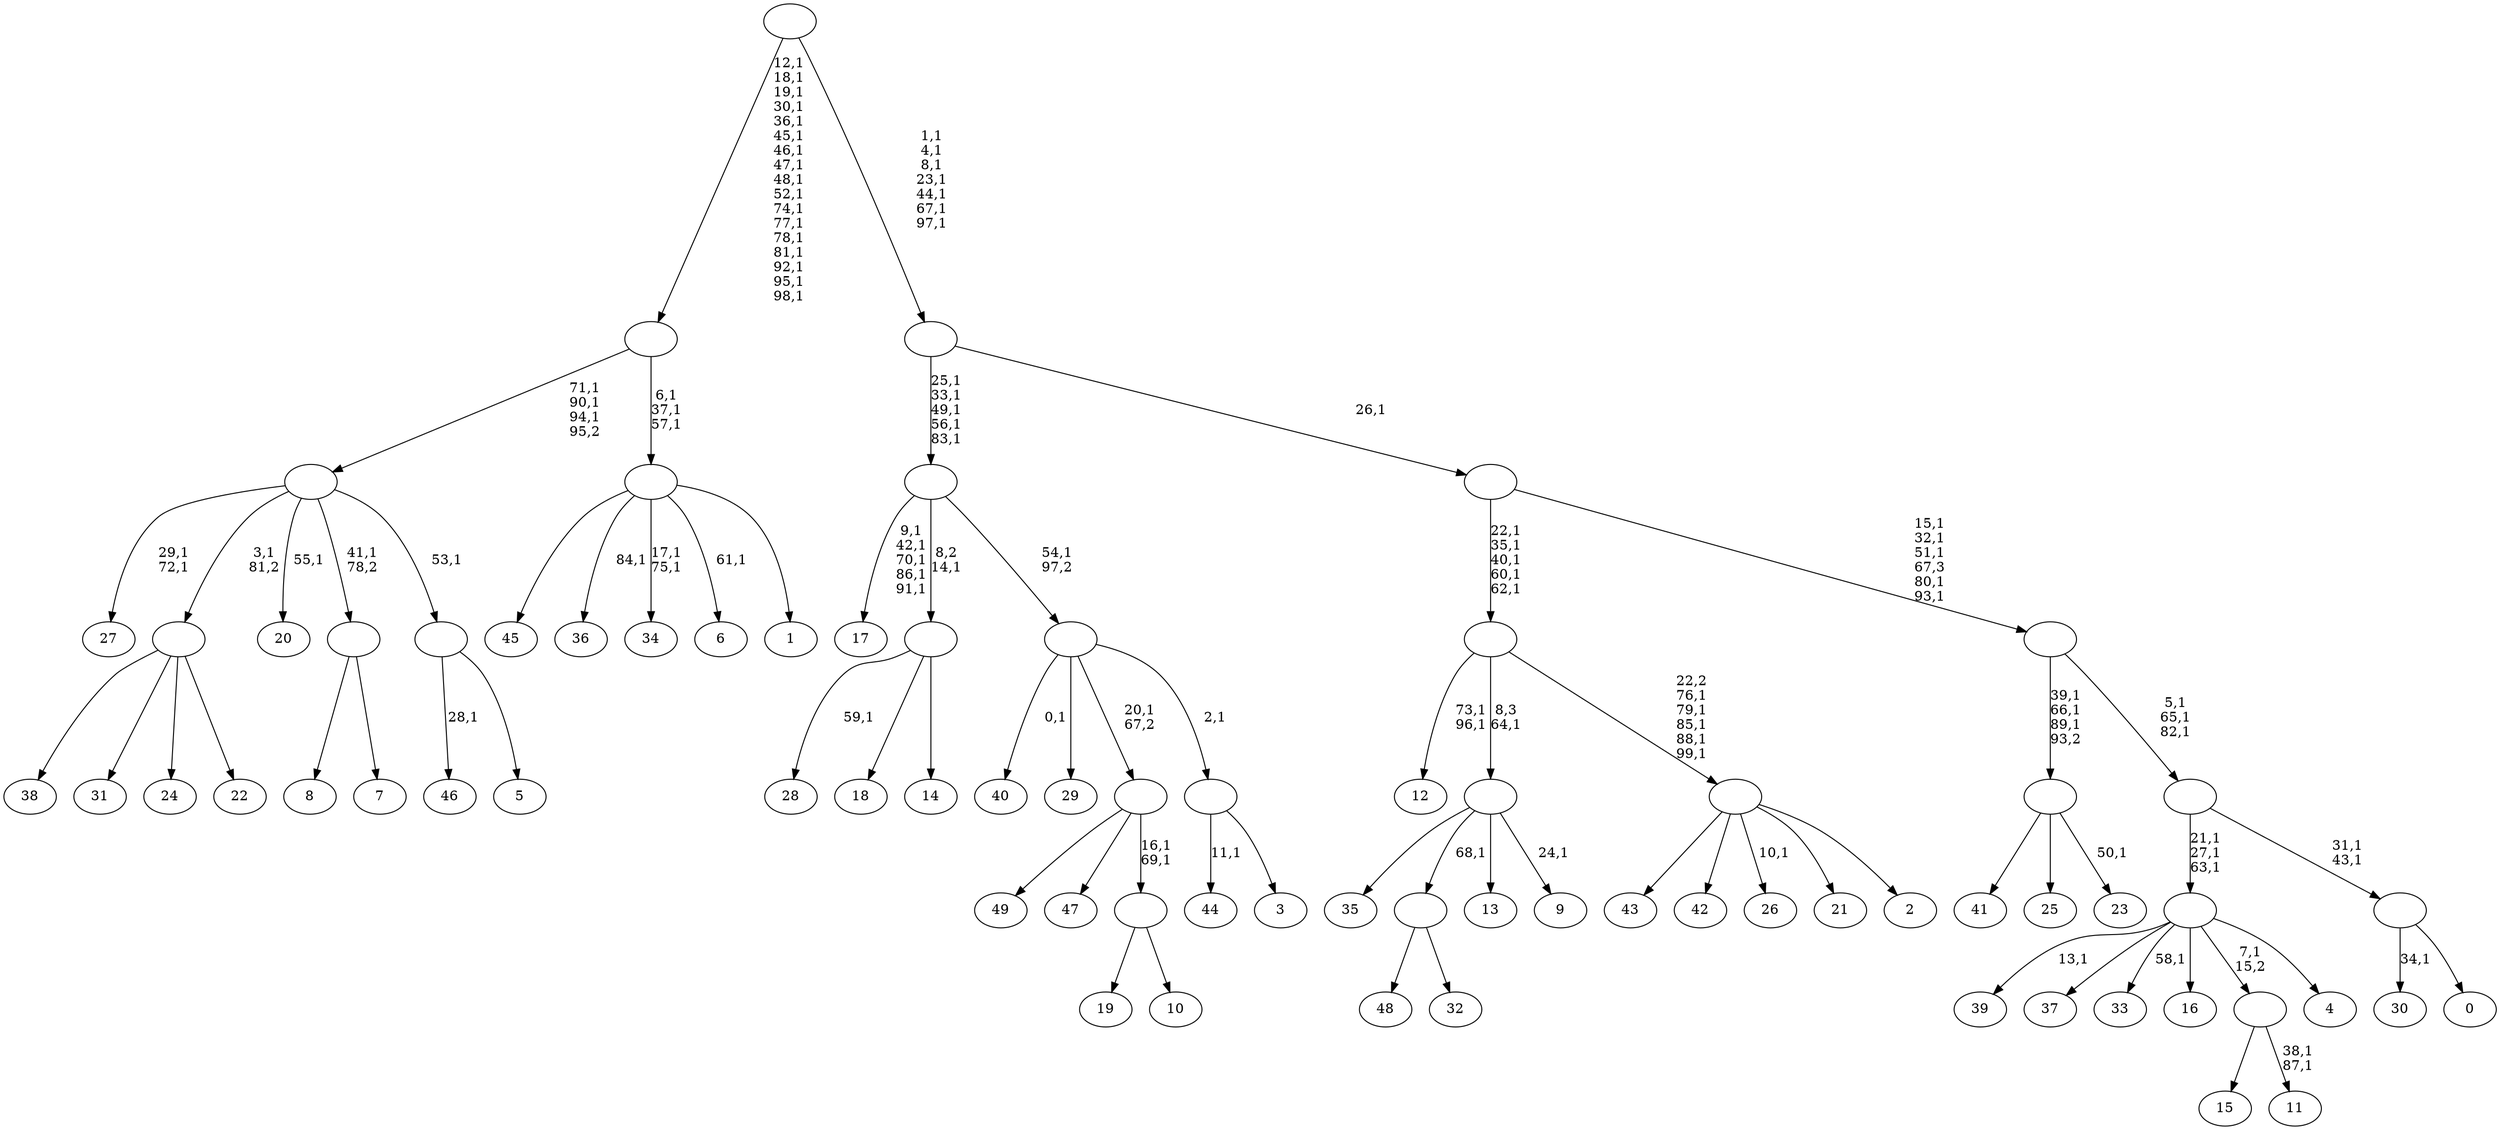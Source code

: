 digraph T {
	150 [label="49"]
	149 [label="48"]
	148 [label="47"]
	147 [label="46"]
	145 [label="45"]
	144 [label="44"]
	142 [label="43"]
	141 [label="42"]
	140 [label="41"]
	139 [label="40"]
	137 [label="39"]
	135 [label="38"]
	134 [label="37"]
	133 [label="36"]
	131 [label="35"]
	130 [label="34"]
	127 [label="33"]
	125 [label="32"]
	124 [label=""]
	123 [label="31"]
	122 [label="30"]
	120 [label="29"]
	119 [label="28"]
	117 [label="27"]
	114 [label="26"]
	112 [label="25"]
	111 [label="24"]
	110 [label="23"]
	108 [label=""]
	105 [label="22"]
	104 [label=""]
	103 [label="21"]
	102 [label="20"]
	100 [label="19"]
	99 [label="18"]
	98 [label="17"]
	92 [label="16"]
	91 [label="15"]
	90 [label="14"]
	89 [label=""]
	88 [label="13"]
	87 [label="12"]
	84 [label="11"]
	81 [label=""]
	80 [label="10"]
	79 [label=""]
	77 [label=""]
	76 [label="9"]
	74 [label=""]
	73 [label="8"]
	72 [label="7"]
	71 [label=""]
	70 [label="6"]
	68 [label="5"]
	67 [label=""]
	66 [label=""]
	63 [label="4"]
	62 [label=""]
	59 [label="3"]
	58 [label=""]
	57 [label=""]
	56 [label=""]
	51 [label="2"]
	50 [label=""]
	45 [label=""]
	40 [label="1"]
	39 [label=""]
	36 [label=""]
	19 [label="0"]
	18 [label=""]
	16 [label=""]
	13 [label=""]
	8 [label=""]
	7 [label=""]
	0 [label=""]
	124 -> 149 [label=""]
	124 -> 125 [label=""]
	108 -> 110 [label="50,1"]
	108 -> 140 [label=""]
	108 -> 112 [label=""]
	104 -> 135 [label=""]
	104 -> 123 [label=""]
	104 -> 111 [label=""]
	104 -> 105 [label=""]
	89 -> 119 [label="59,1"]
	89 -> 99 [label=""]
	89 -> 90 [label=""]
	81 -> 84 [label="38,1\n87,1"]
	81 -> 91 [label=""]
	79 -> 100 [label=""]
	79 -> 80 [label=""]
	77 -> 79 [label="16,1\n69,1"]
	77 -> 150 [label=""]
	77 -> 148 [label=""]
	74 -> 76 [label="24,1"]
	74 -> 131 [label=""]
	74 -> 124 [label="68,1"]
	74 -> 88 [label=""]
	71 -> 73 [label=""]
	71 -> 72 [label=""]
	67 -> 147 [label="28,1"]
	67 -> 68 [label=""]
	66 -> 102 [label="55,1"]
	66 -> 117 [label="29,1\n72,1"]
	66 -> 104 [label="3,1\n81,2"]
	66 -> 71 [label="41,1\n78,2"]
	66 -> 67 [label="53,1"]
	62 -> 127 [label="58,1"]
	62 -> 137 [label="13,1"]
	62 -> 134 [label=""]
	62 -> 92 [label=""]
	62 -> 81 [label="7,1\n15,2"]
	62 -> 63 [label=""]
	58 -> 144 [label="11,1"]
	58 -> 59 [label=""]
	57 -> 139 [label="0,1"]
	57 -> 120 [label=""]
	57 -> 77 [label="20,1\n67,2"]
	57 -> 58 [label="2,1"]
	56 -> 98 [label="9,1\n42,1\n70,1\n86,1\n91,1"]
	56 -> 89 [label="8,2\n14,1"]
	56 -> 57 [label="54,1\n97,2"]
	50 -> 114 [label="10,1"]
	50 -> 142 [label=""]
	50 -> 141 [label=""]
	50 -> 103 [label=""]
	50 -> 51 [label=""]
	45 -> 50 [label="22,2\n76,1\n79,1\n85,1\n88,1\n99,1"]
	45 -> 87 [label="73,1\n96,1"]
	45 -> 74 [label="8,3\n64,1"]
	39 -> 70 [label="61,1"]
	39 -> 130 [label="17,1\n75,1"]
	39 -> 133 [label="84,1"]
	39 -> 145 [label=""]
	39 -> 40 [label=""]
	36 -> 39 [label="6,1\n37,1\n57,1"]
	36 -> 66 [label="71,1\n90,1\n94,1\n95,2"]
	18 -> 122 [label="34,1"]
	18 -> 19 [label=""]
	16 -> 18 [label="31,1\n43,1"]
	16 -> 62 [label="21,1\n27,1\n63,1"]
	13 -> 16 [label="5,1\n65,1\n82,1"]
	13 -> 108 [label="39,1\n66,1\n89,1\n93,2"]
	8 -> 13 [label="15,1\n32,1\n51,1\n67,3\n80,1\n93,1"]
	8 -> 45 [label="22,1\n35,1\n40,1\n60,1\n62,1"]
	7 -> 56 [label="25,1\n33,1\n49,1\n56,1\n83,1"]
	7 -> 8 [label="26,1"]
	0 -> 7 [label="1,1\n4,1\n8,1\n23,1\n44,1\n67,1\n97,1"]
	0 -> 36 [label="12,1\n18,1\n19,1\n30,1\n36,1\n45,1\n46,1\n47,1\n48,1\n52,1\n74,1\n77,1\n78,1\n81,1\n92,1\n95,1\n98,1"]
}

